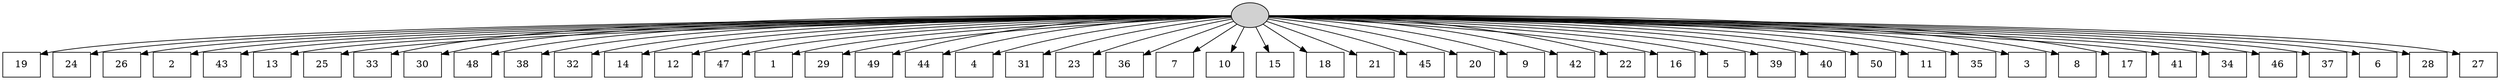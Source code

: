 digraph G {
0[style=filled, fillcolor=grey82, label=""];
1[shape=box,style=filled, fillcolor=white,label="19\n"];
2[shape=box,style=filled, fillcolor=white,label="24\n"];
3[shape=box,style=filled, fillcolor=white,label="26\n"];
4[shape=box,style=filled, fillcolor=white,label="2\n"];
5[shape=box,style=filled, fillcolor=white,label="43\n"];
6[shape=box,style=filled, fillcolor=white,label="13\n"];
7[shape=box,style=filled, fillcolor=white,label="25\n"];
8[shape=box,style=filled, fillcolor=white,label="33\n"];
9[shape=box,style=filled, fillcolor=white,label="30\n"];
10[shape=box,style=filled, fillcolor=white,label="48\n"];
11[shape=box,style=filled, fillcolor=white,label="38\n"];
12[shape=box,style=filled, fillcolor=white,label="32\n"];
13[shape=box,style=filled, fillcolor=white,label="14\n"];
14[shape=box,style=filled, fillcolor=white,label="12\n"];
15[shape=box,style=filled, fillcolor=white,label="47\n"];
16[shape=box,style=filled, fillcolor=white,label="1\n"];
17[shape=box,style=filled, fillcolor=white,label="29\n"];
18[shape=box,style=filled, fillcolor=white,label="49\n"];
19[shape=box,style=filled, fillcolor=white,label="44\n"];
20[shape=box,style=filled, fillcolor=white,label="4\n"];
21[shape=box,style=filled, fillcolor=white,label="31\n"];
22[shape=box,style=filled, fillcolor=white,label="23\n"];
23[shape=box,style=filled, fillcolor=white,label="36\n"];
24[shape=box,style=filled, fillcolor=white,label="7\n"];
25[shape=box,style=filled, fillcolor=white,label="10\n"];
26[shape=box,style=filled, fillcolor=white,label="15\n"];
27[shape=box,style=filled, fillcolor=white,label="18\n"];
28[shape=box,style=filled, fillcolor=white,label="21\n"];
29[shape=box,style=filled, fillcolor=white,label="45\n"];
30[shape=box,style=filled, fillcolor=white,label="20\n"];
31[shape=box,style=filled, fillcolor=white,label="9\n"];
32[shape=box,style=filled, fillcolor=white,label="42\n"];
33[shape=box,style=filled, fillcolor=white,label="22\n"];
34[shape=box,style=filled, fillcolor=white,label="16\n"];
35[shape=box,style=filled, fillcolor=white,label="5\n"];
36[shape=box,style=filled, fillcolor=white,label="39\n"];
37[shape=box,style=filled, fillcolor=white,label="40\n"];
38[shape=box,style=filled, fillcolor=white,label="50\n"];
39[shape=box,style=filled, fillcolor=white,label="11\n"];
40[shape=box,style=filled, fillcolor=white,label="35\n"];
41[shape=box,style=filled, fillcolor=white,label="3\n"];
42[shape=box,style=filled, fillcolor=white,label="8\n"];
43[shape=box,style=filled, fillcolor=white,label="17\n"];
44[shape=box,style=filled, fillcolor=white,label="41\n"];
45[shape=box,style=filled, fillcolor=white,label="34\n"];
46[shape=box,style=filled, fillcolor=white,label="46\n"];
47[shape=box,style=filled, fillcolor=white,label="37\n"];
48[shape=box,style=filled, fillcolor=white,label="6\n"];
49[shape=box,style=filled, fillcolor=white,label="28\n"];
50[shape=box,style=filled, fillcolor=white,label="27\n"];
0->1 ;
0->2 ;
0->3 ;
0->4 ;
0->5 ;
0->6 ;
0->7 ;
0->8 ;
0->9 ;
0->10 ;
0->11 ;
0->12 ;
0->13 ;
0->14 ;
0->15 ;
0->16 ;
0->17 ;
0->18 ;
0->19 ;
0->20 ;
0->21 ;
0->22 ;
0->23 ;
0->24 ;
0->25 ;
0->26 ;
0->27 ;
0->28 ;
0->29 ;
0->30 ;
0->31 ;
0->32 ;
0->33 ;
0->34 ;
0->35 ;
0->36 ;
0->37 ;
0->38 ;
0->39 ;
0->40 ;
0->41 ;
0->42 ;
0->43 ;
0->44 ;
0->45 ;
0->46 ;
0->47 ;
0->48 ;
0->49 ;
0->50 ;
}
